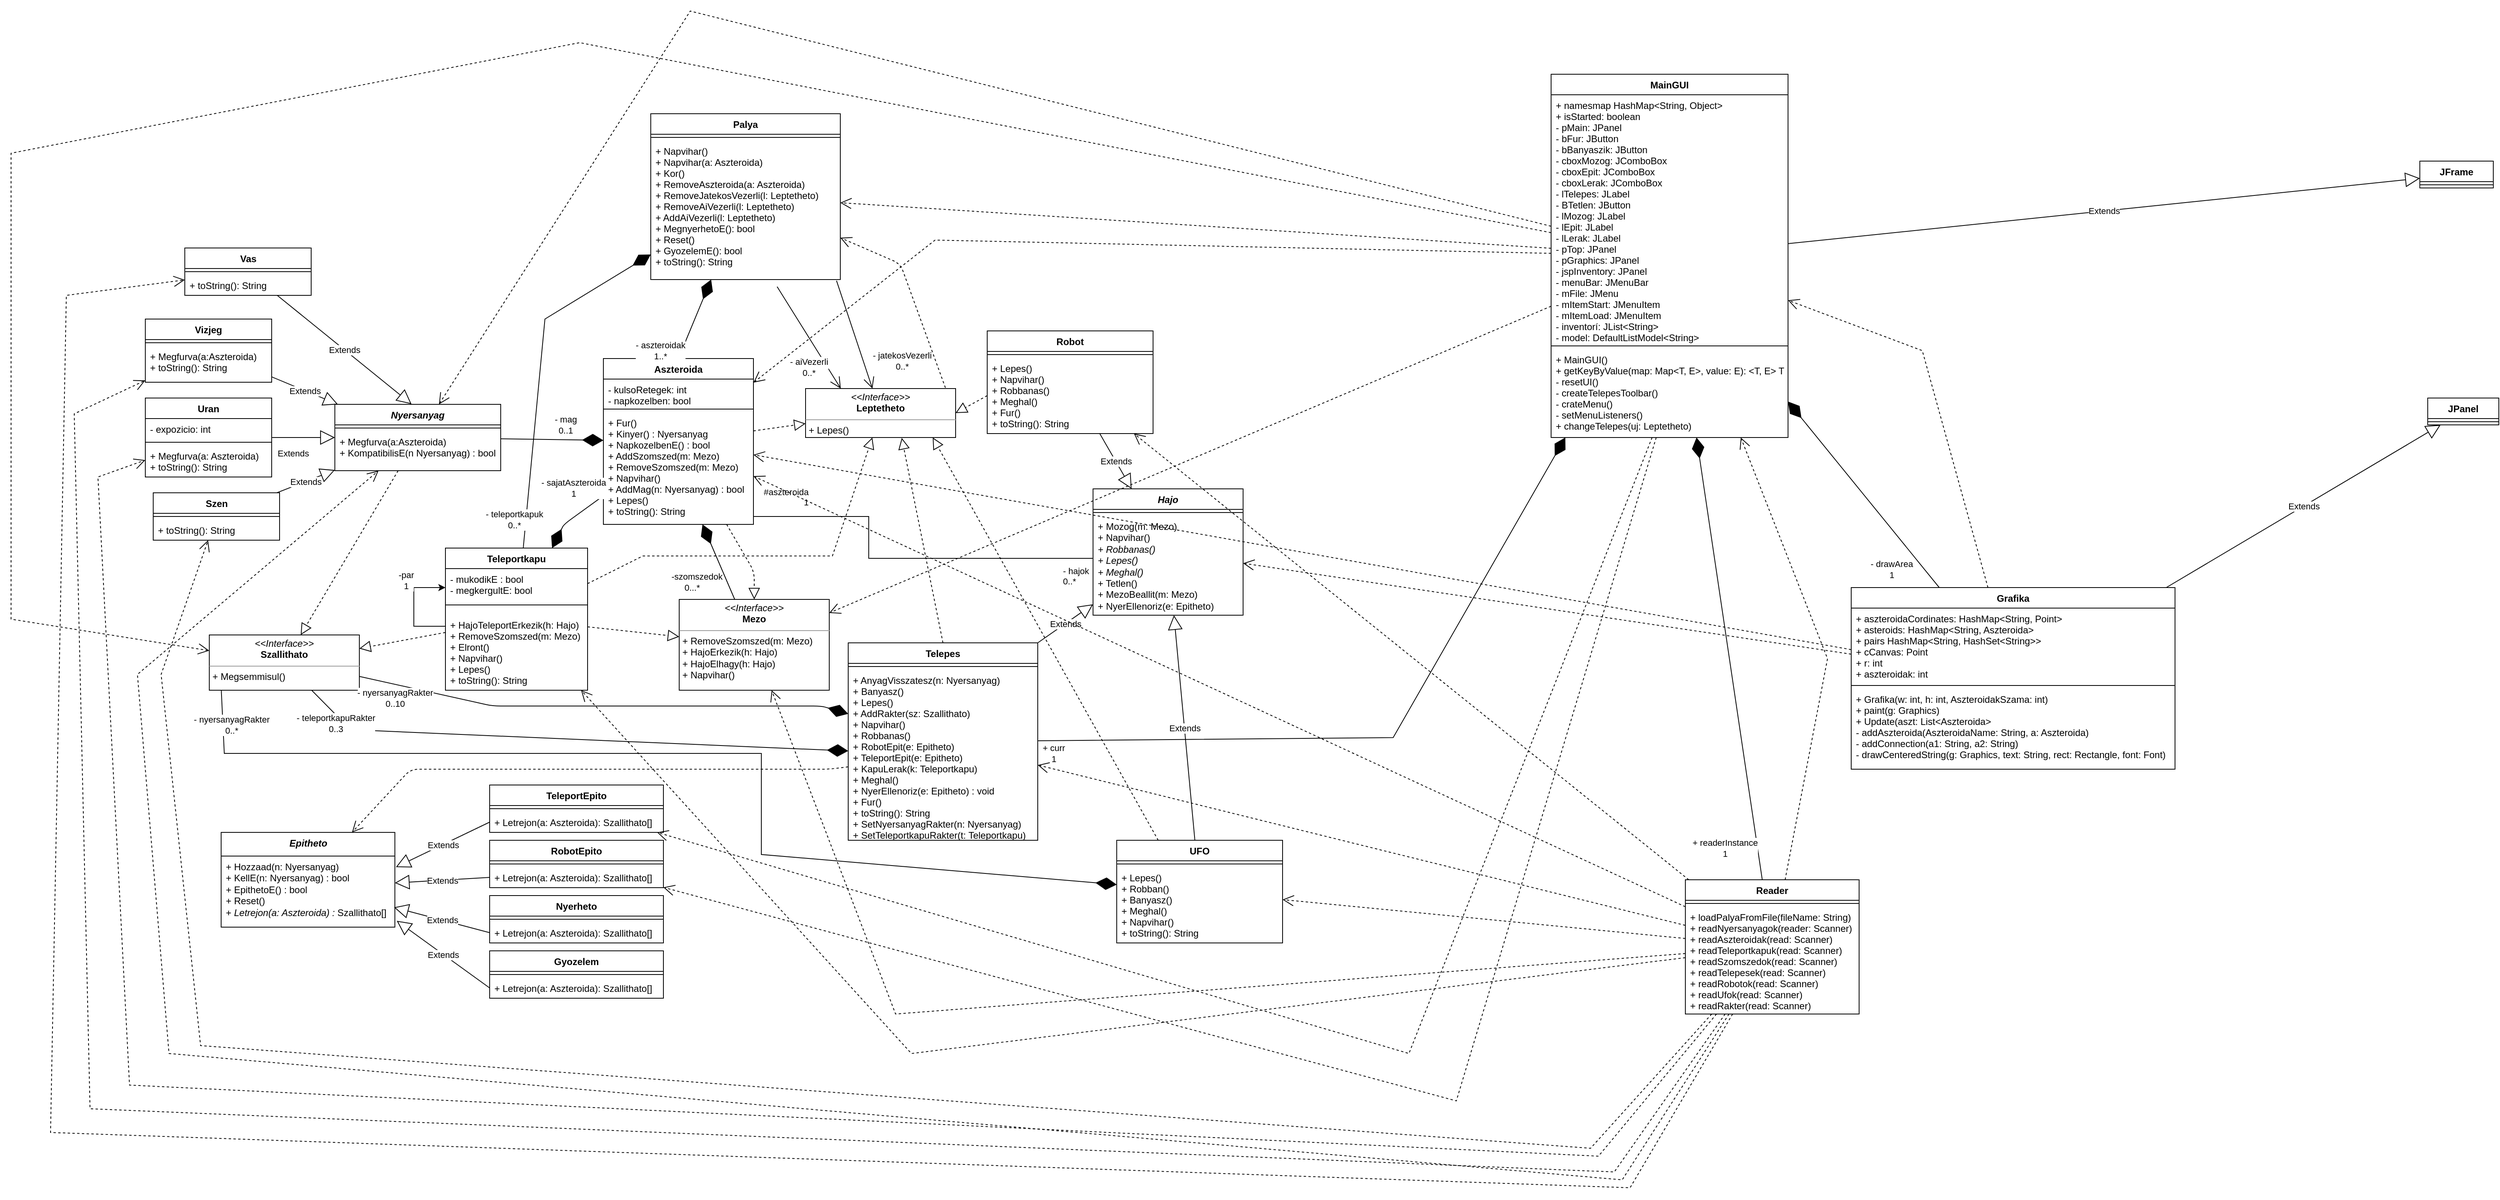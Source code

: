 <mxfile version="14.6.6" type="github">
  <diagram id="C5RBs43oDa-KdzZeNtuy" name="Page-1">
    <mxGraphModel dx="4211" dy="2082" grid="1" gridSize="10" guides="1" tooltips="1" connect="1" arrows="1" fold="1" page="1" pageScale="1" pageWidth="827" pageHeight="1169" math="0" shadow="0">
      <root>
        <mxCell id="WIyWlLk6GJQsqaUBKTNV-0" />
        <mxCell id="WIyWlLk6GJQsqaUBKTNV-1" parent="WIyWlLk6GJQsqaUBKTNV-0" />
        <mxCell id="gWoyeCXheez1KNHl5H2y-109" value="MainGUI" style="swimlane;fontStyle=1;align=center;verticalAlign=top;childLayout=stackLayout;horizontal=1;startSize=26;horizontalStack=0;resizeParent=1;resizeParentMax=0;resizeLast=0;collapsible=1;marginBottom=0;" parent="WIyWlLk6GJQsqaUBKTNV-1" vertex="1">
          <mxGeometry x="180" y="90" width="300" height="460" as="geometry" />
        </mxCell>
        <mxCell id="gWoyeCXheez1KNHl5H2y-110" value="+ namesmap HashMap&lt;String, Object&gt;&#xa;+ isStarted: boolean&#xa;- pMain: JPanel&#xa;- bFur: JButton&#xa;- bBanyaszik: JButton&#xa;- cboxMozog: JComboBox&#xa;- cboxEpit: JComboBox&#xa;- cboxLerak: JComboBox&#xa;- lTelepes: JLabel&#xa;- BTetlen: JButton&#xa;- lMozog: JLabel&#xa;- lEpit: JLabel&#xa;- lLerak: JLabel&#xa;- pTop: JPanel&#xa;- pGraphics: JPanel&#xa;- jspInventory: JPanel&#xa;- menuBar: JMenuBar&#xa;- mFile: JMenu&#xa;- mItemStart: JMenuItem&#xa;- mItemLoad: JMenuItem&#xa;- inventorí: JList&lt;String&gt;&#xa;- model: DefaultListModel&lt;String&gt;" style="text;strokeColor=none;fillColor=none;align=left;verticalAlign=top;spacingLeft=4;spacingRight=4;overflow=hidden;rotatable=0;points=[[0,0.5],[1,0.5]];portConstraint=eastwest;" parent="gWoyeCXheez1KNHl5H2y-109" vertex="1">
          <mxGeometry y="26" width="300" height="314" as="geometry" />
        </mxCell>
        <mxCell id="gWoyeCXheez1KNHl5H2y-111" value="" style="line;strokeWidth=1;fillColor=none;align=left;verticalAlign=middle;spacingTop=-1;spacingLeft=3;spacingRight=3;rotatable=0;labelPosition=right;points=[];portConstraint=eastwest;" parent="gWoyeCXheez1KNHl5H2y-109" vertex="1">
          <mxGeometry y="340" width="300" height="8" as="geometry" />
        </mxCell>
        <mxCell id="gWoyeCXheez1KNHl5H2y-112" value="+ MainGUI()&#xa;+ getKeyByValue(map: Map&lt;T, E&gt;, value: E): &lt;T, E&gt; T&#xa;- resetUI()&#xa;- createTelepesToolbar()&#xa;- crateMenu()&#xa;- setMenuListeners()&#xa;+ changeTelepes(uj: Leptetheto)" style="text;strokeColor=none;fillColor=none;align=left;verticalAlign=top;spacingLeft=4;spacingRight=4;overflow=hidden;rotatable=0;points=[[0,0.5],[1,0.5]];portConstraint=eastwest;fontStyle=0" parent="gWoyeCXheez1KNHl5H2y-109" vertex="1">
          <mxGeometry y="348" width="300" height="112" as="geometry" />
        </mxCell>
        <mxCell id="gWoyeCXheez1KNHl5H2y-113" value="Reader" style="swimlane;fontStyle=1;align=center;verticalAlign=top;childLayout=stackLayout;horizontal=1;startSize=26;horizontalStack=0;resizeParent=1;resizeParentMax=0;resizeLast=0;collapsible=1;marginBottom=0;" parent="WIyWlLk6GJQsqaUBKTNV-1" vertex="1">
          <mxGeometry x="350" y="1110" width="220" height="170" as="geometry" />
        </mxCell>
        <mxCell id="gWoyeCXheez1KNHl5H2y-115" value="" style="line;strokeWidth=1;fillColor=none;align=left;verticalAlign=middle;spacingTop=-1;spacingLeft=3;spacingRight=3;rotatable=0;labelPosition=right;points=[];portConstraint=eastwest;" parent="gWoyeCXheez1KNHl5H2y-113" vertex="1">
          <mxGeometry y="26" width="220" height="8" as="geometry" />
        </mxCell>
        <mxCell id="gWoyeCXheez1KNHl5H2y-116" value="+ loadPalyaFromFile(fileName: String)&#xa;+ readNyersanyagok(reader: Scanner)&#xa;+ readAszteroidak(read: Scanner)&#xa;+ readTeleportkapuk(read: Scanner)&#xa;+ readSzomszedok(read: Scanner)&#xa;+ readTelepesek(read: Scanner)&#xa;+ readRobotok(read: Scanner)&#xa;+ readUfok(read: Scanner)&#xa;+ readRakter(read: Scanner)" style="text;strokeColor=none;fillColor=none;align=left;verticalAlign=top;spacingLeft=4;spacingRight=4;overflow=hidden;rotatable=0;points=[[0,0.5],[1,0.5]];portConstraint=eastwest;fontStyle=0" parent="gWoyeCXheez1KNHl5H2y-113" vertex="1">
          <mxGeometry y="34" width="220" height="136" as="geometry" />
        </mxCell>
        <mxCell id="gWoyeCXheez1KNHl5H2y-117" value="JFrame" style="swimlane;fontStyle=1;align=center;verticalAlign=top;childLayout=stackLayout;horizontal=1;startSize=26;horizontalStack=0;resizeParent=1;resizeParentMax=0;resizeLast=0;collapsible=1;marginBottom=0;" parent="WIyWlLk6GJQsqaUBKTNV-1" vertex="1">
          <mxGeometry x="1280" y="200" width="93" height="34" as="geometry" />
        </mxCell>
        <mxCell id="gWoyeCXheez1KNHl5H2y-119" value="" style="line;strokeWidth=1;fillColor=none;align=left;verticalAlign=middle;spacingTop=-1;spacingLeft=3;spacingRight=3;rotatable=0;labelPosition=right;points=[];portConstraint=eastwest;" parent="gWoyeCXheez1KNHl5H2y-117" vertex="1">
          <mxGeometry y="26" width="93" height="8" as="geometry" />
        </mxCell>
        <mxCell id="gWoyeCXheez1KNHl5H2y-121" value="Extends" style="endArrow=block;endSize=16;endFill=0;html=1;" parent="WIyWlLk6GJQsqaUBKTNV-1" source="gWoyeCXheez1KNHl5H2y-109" target="gWoyeCXheez1KNHl5H2y-117" edge="1">
          <mxGeometry width="160" relative="1" as="geometry">
            <mxPoint x="-341.512" y="345" as="sourcePoint" />
            <mxPoint x="120" y="110" as="targetPoint" />
          </mxGeometry>
        </mxCell>
        <mxCell id="gWoyeCXheez1KNHl5H2y-122" value="Grafika" style="swimlane;fontStyle=1;align=center;verticalAlign=top;childLayout=stackLayout;horizontal=1;startSize=26;horizontalStack=0;resizeParent=1;resizeParentMax=0;resizeLast=0;collapsible=1;marginBottom=0;" parent="WIyWlLk6GJQsqaUBKTNV-1" vertex="1">
          <mxGeometry x="560" y="740" width="410" height="230" as="geometry" />
        </mxCell>
        <mxCell id="gWoyeCXheez1KNHl5H2y-123" value="+ aszteroidaCordinates: HashMap&lt;String, Point&gt;&#xa;+ asteroids: HashMap&lt;String, Aszteroida&gt;&#xa;+ pairs HashMap&lt;String, HashSet&lt;String&gt;&gt;&#xa;+ cCanvas: Point&#xa;+ r: int&#xa;+ aszteroidak: int" style="text;strokeColor=none;fillColor=none;align=left;verticalAlign=top;spacingLeft=4;spacingRight=4;overflow=hidden;rotatable=0;points=[[0,0.5],[1,0.5]];portConstraint=eastwest;" parent="gWoyeCXheez1KNHl5H2y-122" vertex="1">
          <mxGeometry y="26" width="410" height="94" as="geometry" />
        </mxCell>
        <mxCell id="gWoyeCXheez1KNHl5H2y-124" value="" style="line;strokeWidth=1;fillColor=none;align=left;verticalAlign=middle;spacingTop=-1;spacingLeft=3;spacingRight=3;rotatable=0;labelPosition=right;points=[];portConstraint=eastwest;" parent="gWoyeCXheez1KNHl5H2y-122" vertex="1">
          <mxGeometry y="120" width="410" height="8" as="geometry" />
        </mxCell>
        <mxCell id="gWoyeCXheez1KNHl5H2y-125" value="+ Grafika(w: int, h: int, AszteroidakSzama: int)&#xa;+ paint(g: Graphics)&#xa;+ Update(aszt: List&lt;Aszteroida&gt;&#xa;- addAszteroida(AszteroidaName: String, a: Aszteroida)&#xa;- addConnection(a1: String, a2: String)&#xa;- drawCenteredString(g: Graphics, text: String, rect: Rectangle, font: Font)" style="text;strokeColor=none;fillColor=none;align=left;verticalAlign=top;spacingLeft=4;spacingRight=4;overflow=hidden;rotatable=0;points=[[0,0.5],[1,0.5]];portConstraint=eastwest;fontStyle=0" parent="gWoyeCXheez1KNHl5H2y-122" vertex="1">
          <mxGeometry y="128" width="410" height="102" as="geometry" />
        </mxCell>
        <mxCell id="gWoyeCXheez1KNHl5H2y-126" value="Extends" style="endArrow=block;endSize=16;endFill=0;html=1;" parent="WIyWlLk6GJQsqaUBKTNV-1" source="gWoyeCXheez1KNHl5H2y-122" target="gWoyeCXheez1KNHl5H2y-127" edge="1">
          <mxGeometry width="160" relative="1" as="geometry">
            <mxPoint x="620" y="171.665" as="sourcePoint" />
            <mxPoint x="740.602" y="94" as="targetPoint" />
          </mxGeometry>
        </mxCell>
        <mxCell id="gWoyeCXheez1KNHl5H2y-127" value="JPanel" style="swimlane;fontStyle=1;align=center;verticalAlign=top;childLayout=stackLayout;horizontal=1;startSize=26;horizontalStack=0;resizeParent=1;resizeParentMax=0;resizeLast=0;collapsible=1;marginBottom=0;" parent="WIyWlLk6GJQsqaUBKTNV-1" vertex="1">
          <mxGeometry x="1290" y="500" width="90" height="34" as="geometry" />
        </mxCell>
        <mxCell id="gWoyeCXheez1KNHl5H2y-128" value="" style="line;strokeWidth=1;fillColor=none;align=left;verticalAlign=middle;spacingTop=-1;spacingLeft=3;spacingRight=3;rotatable=0;labelPosition=right;points=[];portConstraint=eastwest;" parent="gWoyeCXheez1KNHl5H2y-127" vertex="1">
          <mxGeometry y="26" width="90" height="8" as="geometry" />
        </mxCell>
        <mxCell id="gWoyeCXheez1KNHl5H2y-130" value="" style="endArrow=diamondThin;endFill=1;endSize=24;html=1;" parent="WIyWlLk6GJQsqaUBKTNV-1" source="gWoyeCXheez1KNHl5H2y-113" target="gWoyeCXheez1KNHl5H2y-109" edge="1">
          <mxGeometry width="160" relative="1" as="geometry">
            <mxPoint x="-160" y="52.391" as="sourcePoint" />
            <mxPoint x="-270" y="50" as="targetPoint" />
          </mxGeometry>
        </mxCell>
        <mxCell id="SrYeu7P66OXDtgnoqNnj-110" value="+ readerInstance&lt;br&gt;1" style="edgeLabel;html=1;align=center;verticalAlign=middle;resizable=0;points=[];" vertex="1" connectable="0" parent="gWoyeCXheez1KNHl5H2y-130">
          <mxGeometry x="-0.285" relative="1" as="geometry">
            <mxPoint x="-18" y="160" as="offset" />
          </mxGeometry>
        </mxCell>
        <mxCell id="gWoyeCXheez1KNHl5H2y-136" value="" style="endArrow=diamondThin;endFill=1;endSize=24;html=1;" parent="WIyWlLk6GJQsqaUBKTNV-1" source="gWoyeCXheez1KNHl5H2y-122" target="gWoyeCXheez1KNHl5H2y-109" edge="1">
          <mxGeometry width="160" relative="1" as="geometry">
            <mxPoint x="133.663" y="790" as="sourcePoint" />
            <mxPoint x="200.99" y="620.0" as="targetPoint" />
          </mxGeometry>
        </mxCell>
        <mxCell id="SrYeu7P66OXDtgnoqNnj-111" value="- drawArea&lt;br&gt;1" style="edgeLabel;html=1;align=center;verticalAlign=middle;resizable=0;points=[];" vertex="1" connectable="0" parent="gWoyeCXheez1KNHl5H2y-136">
          <mxGeometry x="-0.06" y="3" relative="1" as="geometry">
            <mxPoint x="31" y="85" as="offset" />
          </mxGeometry>
        </mxCell>
        <mxCell id="gWoyeCXheez1KNHl5H2y-150" value="" style="endArrow=open;endSize=12;dashed=1;html=1;rounded=0;" parent="WIyWlLk6GJQsqaUBKTNV-1" source="gWoyeCXheez1KNHl5H2y-113" target="gWoyeCXheez1KNHl5H2y-109" edge="1">
          <mxGeometry x="-0.13" y="-49" width="160" relative="1" as="geometry">
            <mxPoint x="923.444" y="148" as="sourcePoint" />
            <mxPoint x="861.004" y="34.0" as="targetPoint" />
            <Array as="points">
              <mxPoint x="530" y="830" />
            </Array>
            <mxPoint as="offset" />
          </mxGeometry>
        </mxCell>
        <mxCell id="gWoyeCXheez1KNHl5H2y-162" value="" style="endArrow=open;endSize=12;dashed=1;html=1;rounded=0;" parent="WIyWlLk6GJQsqaUBKTNV-1" source="gWoyeCXheez1KNHl5H2y-122" target="gWoyeCXheez1KNHl5H2y-109" edge="1">
          <mxGeometry x="-0.13" y="-49" width="160" relative="1" as="geometry">
            <mxPoint x="930" y="233.214" as="sourcePoint" />
            <mxPoint x="490" y="260.357" as="targetPoint" />
            <Array as="points">
              <mxPoint x="650" y="440" />
            </Array>
            <mxPoint as="offset" />
          </mxGeometry>
        </mxCell>
        <mxCell id="SrYeu7P66OXDtgnoqNnj-5" value="Palya" style="swimlane;fontStyle=1;align=center;verticalAlign=top;childLayout=stackLayout;horizontal=1;startSize=26;horizontalStack=0;resizeParent=1;resizeParentMax=0;resizeLast=0;collapsible=1;marginBottom=0;" vertex="1" parent="WIyWlLk6GJQsqaUBKTNV-1">
          <mxGeometry x="-960" y="140" width="240" height="210" as="geometry" />
        </mxCell>
        <mxCell id="SrYeu7P66OXDtgnoqNnj-6" value="" style="line;strokeWidth=1;fillColor=none;align=left;verticalAlign=middle;spacingTop=-1;spacingLeft=3;spacingRight=3;rotatable=0;labelPosition=right;points=[];portConstraint=eastwest;" vertex="1" parent="SrYeu7P66OXDtgnoqNnj-5">
          <mxGeometry y="26" width="240" height="8" as="geometry" />
        </mxCell>
        <mxCell id="SrYeu7P66OXDtgnoqNnj-7" value="+ Napvihar()&#xa;+ Napvihar(a: Aszteroida)&#xa;+ Kor()&#xa;+ RemoveAszteroida(a: Aszteroida)&#xa;+ RemoveJatekosVezerli(l: Leptetheto)&#xa;+ RemoveAiVezerli(l: Leptetheto)&#xa;+ AddAiVezerli(l: Leptetheto)&#xa;+ MegnyerhetoE(): bool&#xa;+ Reset()&#xa;+ GyozelemE(): bool&#xa;+ toString(): String&#xa;" style="text;strokeColor=none;fillColor=none;align=left;verticalAlign=top;spacingLeft=4;spacingRight=4;overflow=hidden;rotatable=0;points=[[0,0.5],[1,0.5]];portConstraint=eastwest;" vertex="1" parent="SrYeu7P66OXDtgnoqNnj-5">
          <mxGeometry y="34" width="240" height="176" as="geometry" />
        </mxCell>
        <mxCell id="SrYeu7P66OXDtgnoqNnj-8" value="&lt;p style=&quot;margin: 0px ; margin-top: 4px ; text-align: center&quot;&gt;&lt;i&gt;&amp;lt;&amp;lt;Interface&amp;gt;&amp;gt;&lt;/i&gt;&lt;br&gt;&lt;b&gt;Leptetheto&lt;/b&gt;&lt;/p&gt;&lt;hr size=&quot;1&quot;&gt;&lt;p style=&quot;margin: 0px ; margin-left: 4px&quot;&gt;+ Lepes()&lt;/p&gt;" style="verticalAlign=top;align=left;overflow=fill;fontSize=12;fontFamily=Helvetica;html=1;" vertex="1" parent="WIyWlLk6GJQsqaUBKTNV-1">
          <mxGeometry x="-764" y="488" width="190" height="62" as="geometry" />
        </mxCell>
        <mxCell id="SrYeu7P66OXDtgnoqNnj-9" value="Aszteroida" style="swimlane;fontStyle=1;align=center;verticalAlign=top;childLayout=stackLayout;horizontal=1;startSize=26;horizontalStack=0;resizeParent=1;resizeParentMax=0;resizeLast=0;collapsible=1;marginBottom=0;" vertex="1" parent="WIyWlLk6GJQsqaUBKTNV-1">
          <mxGeometry x="-1020" y="450" width="190" height="210" as="geometry" />
        </mxCell>
        <mxCell id="SrYeu7P66OXDtgnoqNnj-10" value="- kulsoRetegek: int&#xa;- napkozelben: bool" style="text;strokeColor=none;fillColor=none;align=left;verticalAlign=top;spacingLeft=4;spacingRight=4;overflow=hidden;rotatable=0;points=[[0,0.5],[1,0.5]];portConstraint=eastwest;" vertex="1" parent="SrYeu7P66OXDtgnoqNnj-9">
          <mxGeometry y="26" width="190" height="34" as="geometry" />
        </mxCell>
        <mxCell id="SrYeu7P66OXDtgnoqNnj-11" value="" style="line;strokeWidth=1;fillColor=none;align=left;verticalAlign=middle;spacingTop=-1;spacingLeft=3;spacingRight=3;rotatable=0;labelPosition=right;points=[];portConstraint=eastwest;" vertex="1" parent="SrYeu7P66OXDtgnoqNnj-9">
          <mxGeometry y="60" width="190" height="8" as="geometry" />
        </mxCell>
        <mxCell id="SrYeu7P66OXDtgnoqNnj-12" value="+ Fur()&#xa;+ Kinyer() : Nyersanyag&#xa;+ NapkozelbenE() : bool&#xa;+ AddSzomszed(m: Mezo)&#xa;+ RemoveSzomszed(m: Mezo)&#xa;+ Napvihar()&#xa;+ AddMag(n: Nyersanyag) : bool&#xa;+ Lepes()&#xa;+ toString(): String" style="text;strokeColor=none;fillColor=none;align=left;verticalAlign=top;spacingLeft=4;spacingRight=4;overflow=hidden;rotatable=0;points=[[0,0.5],[1,0.5]];portConstraint=eastwest;" vertex="1" parent="SrYeu7P66OXDtgnoqNnj-9">
          <mxGeometry y="68" width="190" height="142" as="geometry" />
        </mxCell>
        <mxCell id="SrYeu7P66OXDtgnoqNnj-13" value="Robot" style="swimlane;fontStyle=1;align=center;verticalAlign=top;childLayout=stackLayout;horizontal=1;startSize=26;horizontalStack=0;resizeParent=1;resizeParentMax=0;resizeLast=0;collapsible=1;marginBottom=0;" vertex="1" parent="WIyWlLk6GJQsqaUBKTNV-1">
          <mxGeometry x="-534" y="415" width="210" height="130" as="geometry" />
        </mxCell>
        <mxCell id="SrYeu7P66OXDtgnoqNnj-14" value="" style="line;strokeWidth=1;fillColor=none;align=left;verticalAlign=middle;spacingTop=-1;spacingLeft=3;spacingRight=3;rotatable=0;labelPosition=right;points=[];portConstraint=eastwest;" vertex="1" parent="SrYeu7P66OXDtgnoqNnj-13">
          <mxGeometry y="26" width="210" height="8" as="geometry" />
        </mxCell>
        <mxCell id="SrYeu7P66OXDtgnoqNnj-15" value="+ Lepes()&#xa;+ Napvihar()&#xa;+ Robbanas()&#xa;+ Meghal()&#xa;+ Fur()&#xa;+ toString(): String" style="text;strokeColor=none;fillColor=none;align=left;verticalAlign=top;spacingLeft=4;spacingRight=4;overflow=hidden;rotatable=0;points=[[0,0.5],[1,0.5]];portConstraint=eastwest;fontStyle=0" vertex="1" parent="SrYeu7P66OXDtgnoqNnj-13">
          <mxGeometry y="34" width="210" height="96" as="geometry" />
        </mxCell>
        <mxCell id="SrYeu7P66OXDtgnoqNnj-16" value="Telepes" style="swimlane;fontStyle=1;align=center;verticalAlign=top;childLayout=stackLayout;horizontal=1;startSize=26;horizontalStack=0;resizeParent=1;resizeParentMax=0;resizeLast=0;collapsible=1;marginBottom=0;" vertex="1" parent="WIyWlLk6GJQsqaUBKTNV-1">
          <mxGeometry x="-710" y="810" width="240" height="250" as="geometry" />
        </mxCell>
        <mxCell id="SrYeu7P66OXDtgnoqNnj-17" value="" style="line;strokeWidth=1;fillColor=none;align=left;verticalAlign=middle;spacingTop=-1;spacingLeft=3;spacingRight=3;rotatable=0;labelPosition=right;points=[];portConstraint=eastwest;" vertex="1" parent="SrYeu7P66OXDtgnoqNnj-16">
          <mxGeometry y="26" width="240" height="8" as="geometry" />
        </mxCell>
        <mxCell id="SrYeu7P66OXDtgnoqNnj-18" value="+ AnyagVisszatesz(n: Nyersanyag)&#xa;+ Banyasz()&#xa;+ Lepes()&#xa;+ AddRakter(sz: Szallithato)&#xa;+ Napvihar()&#xa;+ Robbanas()&#xa;+ RobotEpit(e: Epitheto)&#xa;+ TeleportEpit(e: Epitheto)&#xa;+ KapuLerak(k: Teleportkapu)&#xa;+ Meghal()&#xa;+ NyerEllenoriz(e: Epitheto) : void&#xa;+ Fur()&#xa;+ toString(): String&#xa;+ SetNyersanyagRakter(n: Nyersanyag)&#xa;+ SetTeleportkapuRakter(t: Teleportkapu)" style="text;strokeColor=none;fillColor=none;align=left;verticalAlign=top;spacingLeft=4;spacingRight=4;overflow=hidden;rotatable=0;points=[[0,0.5],[1,0.5]];portConstraint=eastwest;fontStyle=0" vertex="1" parent="SrYeu7P66OXDtgnoqNnj-16">
          <mxGeometry y="34" width="240" height="216" as="geometry" />
        </mxCell>
        <mxCell id="SrYeu7P66OXDtgnoqNnj-19" value="Hajo" style="swimlane;fontStyle=3;align=center;verticalAlign=top;childLayout=stackLayout;horizontal=1;startSize=26;horizontalStack=0;resizeParent=1;resizeParentMax=0;resizeLast=0;collapsible=1;marginBottom=0;" vertex="1" parent="WIyWlLk6GJQsqaUBKTNV-1">
          <mxGeometry x="-400" y="615" width="190" height="160" as="geometry" />
        </mxCell>
        <mxCell id="SrYeu7P66OXDtgnoqNnj-20" value="" style="line;strokeWidth=1;fillColor=none;align=left;verticalAlign=middle;spacingTop=-1;spacingLeft=3;spacingRight=3;rotatable=0;labelPosition=right;points=[];portConstraint=eastwest;" vertex="1" parent="SrYeu7P66OXDtgnoqNnj-19">
          <mxGeometry y="26" width="190" height="8" as="geometry" />
        </mxCell>
        <mxCell id="SrYeu7P66OXDtgnoqNnj-21" value="+ Mozog(m: Mezo)&lt;br&gt;+ Napvihar()&lt;br&gt;&lt;i&gt;+ Robbanas()&lt;br&gt;+ Lepes()&lt;br&gt;+ Meghal()&lt;/i&gt;&lt;br&gt;+ Tetlen()&lt;br&gt;+ MezoBeallit(m: Mezo)&lt;br&gt;+ NyerEllenoriz(e: Epitheto)&amp;nbsp;" style="text;strokeColor=none;fillColor=none;align=left;verticalAlign=top;spacingLeft=4;spacingRight=4;overflow=hidden;rotatable=0;points=[[0,0.5],[1,0.5]];portConstraint=eastwest;fontStyle=0;html=1;" vertex="1" parent="SrYeu7P66OXDtgnoqNnj-19">
          <mxGeometry y="34" width="190" height="126" as="geometry" />
        </mxCell>
        <mxCell id="SrYeu7P66OXDtgnoqNnj-22" value="Nyersanyag" style="swimlane;fontStyle=3;align=center;verticalAlign=top;childLayout=stackLayout;horizontal=1;startSize=26;horizontalStack=0;resizeParent=1;resizeParentMax=0;resizeLast=0;collapsible=1;marginBottom=0;" vertex="1" parent="WIyWlLk6GJQsqaUBKTNV-1">
          <mxGeometry x="-1360" y="508" width="210" height="84" as="geometry" />
        </mxCell>
        <mxCell id="SrYeu7P66OXDtgnoqNnj-23" value="" style="line;strokeWidth=1;fillColor=none;align=left;verticalAlign=middle;spacingTop=-1;spacingLeft=3;spacingRight=3;rotatable=0;labelPosition=right;points=[];portConstraint=eastwest;" vertex="1" parent="SrYeu7P66OXDtgnoqNnj-22">
          <mxGeometry y="26" width="210" height="8" as="geometry" />
        </mxCell>
        <mxCell id="SrYeu7P66OXDtgnoqNnj-24" value="+ Megfurva(a:Aszteroida)&lt;br&gt;+ KompatibilisE(n Nyersanyag) : bool" style="text;strokeColor=none;fillColor=none;align=left;verticalAlign=top;spacingLeft=4;spacingRight=4;overflow=hidden;rotatable=0;points=[[0,0.5],[1,0.5]];portConstraint=eastwest;html=1;" vertex="1" parent="SrYeu7P66OXDtgnoqNnj-22">
          <mxGeometry y="34" width="210" height="50" as="geometry" />
        </mxCell>
        <mxCell id="SrYeu7P66OXDtgnoqNnj-25" value="Teleportkapu" style="swimlane;fontStyle=1;align=center;verticalAlign=top;childLayout=stackLayout;horizontal=1;startSize=26;horizontalStack=0;resizeParent=1;resizeParentMax=0;resizeLast=0;collapsible=1;marginBottom=0;" vertex="1" parent="WIyWlLk6GJQsqaUBKTNV-1">
          <mxGeometry x="-1220" y="690" width="180" height="180" as="geometry">
            <mxRectangle x="250" y="490" width="110" height="26" as="alternateBounds" />
          </mxGeometry>
        </mxCell>
        <mxCell id="SrYeu7P66OXDtgnoqNnj-26" value="- mukodikE : bool&#xa;- megkergultE: bool" style="text;strokeColor=none;fillColor=none;align=left;verticalAlign=top;spacingLeft=4;spacingRight=4;overflow=hidden;rotatable=0;points=[[0,0.5],[1,0.5]];portConstraint=eastwest;" vertex="1" parent="SrYeu7P66OXDtgnoqNnj-25">
          <mxGeometry y="26" width="180" height="34" as="geometry" />
        </mxCell>
        <mxCell id="SrYeu7P66OXDtgnoqNnj-27" value="" style="line;strokeWidth=1;fillColor=none;align=left;verticalAlign=middle;spacingTop=-1;spacingLeft=3;spacingRight=3;rotatable=0;labelPosition=right;points=[];portConstraint=eastwest;" vertex="1" parent="SrYeu7P66OXDtgnoqNnj-25">
          <mxGeometry y="60" width="180" height="24" as="geometry" />
        </mxCell>
        <mxCell id="SrYeu7P66OXDtgnoqNnj-28" value="+ HajoTeleportErkezik(h: Hajo)&#xa;+ RemoveSzomszed(m: Mezo)&#xa;+ Elront()&#xa;+ Napvihar()&#xa;+ Lepes()&#xa;+ toString(): String" style="text;strokeColor=none;fillColor=none;align=left;verticalAlign=top;spacingLeft=4;spacingRight=4;overflow=hidden;rotatable=0;points=[[0,0.5],[1,0.5]];portConstraint=eastwest;" vertex="1" parent="SrYeu7P66OXDtgnoqNnj-25">
          <mxGeometry y="84" width="180" height="96" as="geometry" />
        </mxCell>
        <mxCell id="SrYeu7P66OXDtgnoqNnj-29" value="&lt;p style=&quot;margin: 0px ; margin-top: 4px ; text-align: center&quot;&gt;&lt;i&gt;&amp;lt;&amp;lt;Interface&amp;gt;&amp;gt;&lt;/i&gt;&lt;br&gt;&lt;b&gt;Mezo&lt;/b&gt;&lt;/p&gt;&lt;hr size=&quot;1&quot;&gt;&lt;p style=&quot;margin: 0px ; margin-left: 4px&quot;&gt;&lt;span&gt;+ RemoveSzomszed(m: Mezo)&lt;/span&gt;&lt;br&gt;&lt;/p&gt;&lt;p style=&quot;margin: 0px ; margin-left: 4px&quot;&gt;+ HajoErkezik(h: Hajo)&lt;/p&gt;&lt;p style=&quot;margin: 0px ; margin-left: 4px&quot;&gt;+ HajoElhagy(h: Hajo)&lt;/p&gt;&lt;p style=&quot;margin: 0px ; margin-left: 4px&quot;&gt;+ Napvihar()&lt;br&gt;&lt;/p&gt;" style="verticalAlign=top;align=left;overflow=fill;fontSize=12;fontFamily=Helvetica;html=1;" vertex="1" parent="WIyWlLk6GJQsqaUBKTNV-1">
          <mxGeometry x="-924" y="755" width="190" height="115" as="geometry" />
        </mxCell>
        <mxCell id="SrYeu7P66OXDtgnoqNnj-30" value="&lt;p style=&quot;margin: 0px ; margin-top: 4px ; text-align: center&quot;&gt;&lt;i&gt;&amp;lt;&amp;lt;Interface&amp;gt;&amp;gt;&lt;/i&gt;&lt;br&gt;&lt;b&gt;Szallithato&lt;/b&gt;&lt;/p&gt;&lt;hr size=&quot;1&quot;&gt;&lt;p style=&quot;margin: 0px ; margin-left: 4px&quot;&gt;&lt;/p&gt;&lt;p style=&quot;margin: 0px ; margin-left: 4px&quot;&gt;+ Megsemmisul()&lt;/p&gt;" style="verticalAlign=top;align=left;overflow=fill;fontSize=12;fontFamily=Helvetica;html=1;" vertex="1" parent="WIyWlLk6GJQsqaUBKTNV-1">
          <mxGeometry x="-1519" y="800" width="190" height="70" as="geometry" />
        </mxCell>
        <mxCell id="SrYeu7P66OXDtgnoqNnj-33" value="Extends" style="endArrow=block;endSize=16;endFill=0;html=1;exitX=1;exitY=0;exitDx=0;exitDy=0;" edge="1" parent="WIyWlLk6GJQsqaUBKTNV-1" source="SrYeu7P66OXDtgnoqNnj-16" target="SrYeu7P66OXDtgnoqNnj-19">
          <mxGeometry width="160" relative="1" as="geometry">
            <mxPoint x="-534" y="814" as="sourcePoint" />
            <mxPoint x="-374" y="814" as="targetPoint" />
          </mxGeometry>
        </mxCell>
        <mxCell id="SrYeu7P66OXDtgnoqNnj-34" value="Extends" style="endArrow=block;endSize=16;endFill=0;html=1;" edge="1" parent="WIyWlLk6GJQsqaUBKTNV-1" source="SrYeu7P66OXDtgnoqNnj-13" target="SrYeu7P66OXDtgnoqNnj-19">
          <mxGeometry width="160" relative="1" as="geometry">
            <mxPoint x="-464" y="706.957" as="sourcePoint" />
            <mxPoint x="-394" y="755.043" as="targetPoint" />
          </mxGeometry>
        </mxCell>
        <mxCell id="SrYeu7P66OXDtgnoqNnj-35" value="" style="endArrow=diamondThin;endFill=1;endSize=24;html=1;exitX=1;exitY=0.75;exitDx=0;exitDy=0;" edge="1" parent="WIyWlLk6GJQsqaUBKTNV-1" source="SrYeu7P66OXDtgnoqNnj-30" target="SrYeu7P66OXDtgnoqNnj-16">
          <mxGeometry width="160" relative="1" as="geometry">
            <mxPoint x="-1004" y="980" as="sourcePoint" />
            <mxPoint x="-844" y="980" as="targetPoint" />
            <Array as="points">
              <mxPoint x="-1160" y="890" />
              <mxPoint x="-744" y="890" />
            </Array>
          </mxGeometry>
        </mxCell>
        <mxCell id="SrYeu7P66OXDtgnoqNnj-36" value="- nyersanyagRakter&lt;br&gt;0..10" style="edgeLabel;html=1;align=center;verticalAlign=middle;resizable=0;points=[];" vertex="1" connectable="0" parent="SrYeu7P66OXDtgnoqNnj-35">
          <mxGeometry x="0.886" y="-6" relative="1" as="geometry">
            <mxPoint x="-538.03" y="-16.0" as="offset" />
          </mxGeometry>
        </mxCell>
        <mxCell id="SrYeu7P66OXDtgnoqNnj-37" value="" style="endArrow=block;dashed=1;endFill=0;endSize=12;html=1;" edge="1" parent="WIyWlLk6GJQsqaUBKTNV-1" source="SrYeu7P66OXDtgnoqNnj-22" target="SrYeu7P66OXDtgnoqNnj-30">
          <mxGeometry width="160" relative="1" as="geometry">
            <mxPoint x="-1404" y="850" as="sourcePoint" />
            <mxPoint x="-1244" y="850" as="targetPoint" />
          </mxGeometry>
        </mxCell>
        <mxCell id="SrYeu7P66OXDtgnoqNnj-38" value="" style="endArrow=block;dashed=1;endFill=0;endSize=12;html=1;" edge="1" parent="WIyWlLk6GJQsqaUBKTNV-1" source="SrYeu7P66OXDtgnoqNnj-25" target="SrYeu7P66OXDtgnoqNnj-30">
          <mxGeometry width="160" relative="1" as="geometry">
            <mxPoint x="-1259.71" y="674.0" as="sourcePoint" />
            <mxPoint x="-1182.817" y="900" as="targetPoint" />
          </mxGeometry>
        </mxCell>
        <mxCell id="SrYeu7P66OXDtgnoqNnj-39" value="" style="endArrow=block;dashed=1;endFill=0;endSize=12;html=1;" edge="1" parent="WIyWlLk6GJQsqaUBKTNV-1" source="SrYeu7P66OXDtgnoqNnj-25" target="SrYeu7P66OXDtgnoqNnj-29">
          <mxGeometry width="160" relative="1" as="geometry">
            <mxPoint x="-1042.194" y="860" as="sourcePoint" />
            <mxPoint x="-1139.05" y="951.54" as="targetPoint" />
          </mxGeometry>
        </mxCell>
        <mxCell id="SrYeu7P66OXDtgnoqNnj-40" value="" style="endArrow=block;dashed=1;endFill=0;endSize=12;html=1;" edge="1" parent="WIyWlLk6GJQsqaUBKTNV-1" source="SrYeu7P66OXDtgnoqNnj-9" target="SrYeu7P66OXDtgnoqNnj-29">
          <mxGeometry width="160" relative="1" as="geometry">
            <mxPoint x="-894.0" y="805" as="sourcePoint" />
            <mxPoint x="-854.0" y="805" as="targetPoint" />
            <Array as="points">
              <mxPoint x="-829" y="720" />
            </Array>
          </mxGeometry>
        </mxCell>
        <mxCell id="SrYeu7P66OXDtgnoqNnj-41" value="" style="endArrow=diamondThin;endFill=1;endSize=24;html=1;" edge="1" parent="WIyWlLk6GJQsqaUBKTNV-1" source="SrYeu7P66OXDtgnoqNnj-29" target="SrYeu7P66OXDtgnoqNnj-12">
          <mxGeometry width="160" relative="1" as="geometry">
            <mxPoint x="-974.0" y="450.004" as="sourcePoint" />
            <mxPoint x="-1064.0" y="453.71" as="targetPoint" />
          </mxGeometry>
        </mxCell>
        <mxCell id="SrYeu7P66OXDtgnoqNnj-42" value="&amp;nbsp; &amp;nbsp; -szomszedok&lt;br&gt;0...*" style="edgeLabel;html=1;align=center;verticalAlign=middle;resizable=0;points=[];" vertex="1" connectable="0" parent="SrYeu7P66OXDtgnoqNnj-41">
          <mxGeometry x="0.431" y="3" relative="1" as="geometry">
            <mxPoint x="-22.63" y="45.01" as="offset" />
          </mxGeometry>
        </mxCell>
        <mxCell id="SrYeu7P66OXDtgnoqNnj-43" value="" style="endArrow=diamondThin;endFill=1;endSize=24;html=1;" edge="1" parent="WIyWlLk6GJQsqaUBKTNV-1" source="SrYeu7P66OXDtgnoqNnj-22" target="SrYeu7P66OXDtgnoqNnj-9">
          <mxGeometry width="160" relative="1" as="geometry">
            <mxPoint x="-1074.0" y="385.294" as="sourcePoint" />
            <mxPoint x="-1164.0" y="389" as="targetPoint" />
          </mxGeometry>
        </mxCell>
        <mxCell id="SrYeu7P66OXDtgnoqNnj-44" value="- mag&lt;br&gt;0..1" style="edgeLabel;html=1;align=center;verticalAlign=middle;resizable=0;points=[];" vertex="1" connectable="0" parent="SrYeu7P66OXDtgnoqNnj-43">
          <mxGeometry x="0.544" y="2" relative="1" as="geometry">
            <mxPoint x="-18.92" y="-17.37" as="offset" />
          </mxGeometry>
        </mxCell>
        <mxCell id="SrYeu7P66OXDtgnoqNnj-45" value="" style="endArrow=diamondThin;endFill=1;endSize=24;html=1;exitX=0.5;exitY=0;exitDx=0;exitDy=0;" edge="1" parent="WIyWlLk6GJQsqaUBKTNV-1" source="SrYeu7P66OXDtgnoqNnj-9" target="SrYeu7P66OXDtgnoqNnj-5">
          <mxGeometry width="160" relative="1" as="geometry">
            <mxPoint x="-1094.0" y="620.87" as="sourcePoint" />
            <mxPoint x="-1024.0" y="611.13" as="targetPoint" />
          </mxGeometry>
        </mxCell>
        <mxCell id="SrYeu7P66OXDtgnoqNnj-46" value="- aszteroidak&lt;br&gt;1..*" style="edgeLabel;html=1;align=center;verticalAlign=middle;resizable=0;points=[];" vertex="1" connectable="0" parent="SrYeu7P66OXDtgnoqNnj-45">
          <mxGeometry x="0.447" y="1" relative="1" as="geometry">
            <mxPoint x="-52" y="63" as="offset" />
          </mxGeometry>
        </mxCell>
        <mxCell id="SrYeu7P66OXDtgnoqNnj-47" value="" style="endArrow=none;html=1;edgeStyle=orthogonalEdgeStyle;entryX=0;entryY=0.5;entryDx=0;entryDy=0;rounded=0;" edge="1" parent="WIyWlLk6GJQsqaUBKTNV-1" source="SrYeu7P66OXDtgnoqNnj-9" target="SrYeu7P66OXDtgnoqNnj-21">
          <mxGeometry relative="1" as="geometry">
            <mxPoint x="-844" y="650" as="sourcePoint" />
            <mxPoint x="-684" y="650" as="targetPoint" />
            <Array as="points">
              <mxPoint x="-684" y="650" />
              <mxPoint x="-684" y="703" />
            </Array>
          </mxGeometry>
        </mxCell>
        <mxCell id="SrYeu7P66OXDtgnoqNnj-48" value="- hajok&lt;br&gt;0..*" style="edgeLabel;resizable=0;html=1;align=left;verticalAlign=bottom;" connectable="0" vertex="1" parent="SrYeu7P66OXDtgnoqNnj-47">
          <mxGeometry x="-1" relative="1" as="geometry">
            <mxPoint x="390" y="90" as="offset" />
          </mxGeometry>
        </mxCell>
        <mxCell id="SrYeu7P66OXDtgnoqNnj-49" value="#aszteroida&lt;br&gt;1" style="edgeLabel;resizable=0;html=1;align=right;verticalAlign=bottom;" connectable="0" vertex="1" parent="SrYeu7P66OXDtgnoqNnj-47">
          <mxGeometry x="1" relative="1" as="geometry">
            <mxPoint x="-360" y="-72" as="offset" />
          </mxGeometry>
        </mxCell>
        <mxCell id="SrYeu7P66OXDtgnoqNnj-50" value="Szen" style="swimlane;fontStyle=1;align=center;verticalAlign=top;childLayout=stackLayout;horizontal=1;startSize=26;horizontalStack=0;resizeParent=1;resizeParentMax=0;resizeLast=0;collapsible=1;marginBottom=0;html=1;" vertex="1" parent="WIyWlLk6GJQsqaUBKTNV-1">
          <mxGeometry x="-1590" y="620" width="160" height="60" as="geometry" />
        </mxCell>
        <mxCell id="SrYeu7P66OXDtgnoqNnj-51" value="" style="line;strokeWidth=1;fillColor=none;align=left;verticalAlign=middle;spacingTop=-1;spacingLeft=3;spacingRight=3;rotatable=0;labelPosition=right;points=[];portConstraint=eastwest;" vertex="1" parent="SrYeu7P66OXDtgnoqNnj-50">
          <mxGeometry y="26" width="160" height="8" as="geometry" />
        </mxCell>
        <mxCell id="SrYeu7P66OXDtgnoqNnj-52" value="+ toString(): String" style="text;strokeColor=none;fillColor=none;align=left;verticalAlign=top;spacingLeft=4;spacingRight=4;overflow=hidden;rotatable=0;points=[[0,0.5],[1,0.5]];portConstraint=eastwest;" vertex="1" parent="SrYeu7P66OXDtgnoqNnj-50">
          <mxGeometry y="34" width="160" height="26" as="geometry" />
        </mxCell>
        <mxCell id="SrYeu7P66OXDtgnoqNnj-53" style="edgeStyle=orthogonalEdgeStyle;rounded=0;orthogonalLoop=1;jettySize=auto;html=1;" edge="1" parent="WIyWlLk6GJQsqaUBKTNV-1" source="SrYeu7P66OXDtgnoqNnj-25" target="SrYeu7P66OXDtgnoqNnj-25">
          <mxGeometry relative="1" as="geometry">
            <Array as="points">
              <mxPoint x="-1260" y="789" />
              <mxPoint x="-1260" y="740" />
            </Array>
          </mxGeometry>
        </mxCell>
        <mxCell id="SrYeu7P66OXDtgnoqNnj-54" value="-par&lt;br&gt;1" style="edgeLabel;html=1;align=center;verticalAlign=middle;resizable=0;points=[];" vertex="1" connectable="0" parent="SrYeu7P66OXDtgnoqNnj-53">
          <mxGeometry x="0.339" relative="1" as="geometry">
            <mxPoint x="-10" y="-11.71" as="offset" />
          </mxGeometry>
        </mxCell>
        <mxCell id="SrYeu7P66OXDtgnoqNnj-55" value="Epitheto" style="swimlane;fontStyle=3;align=center;verticalAlign=top;childLayout=stackLayout;horizontal=1;startSize=30;horizontalStack=0;resizeParent=1;resizeParentMax=0;resizeLast=0;collapsible=1;marginBottom=0;html=1;" vertex="1" parent="WIyWlLk6GJQsqaUBKTNV-1">
          <mxGeometry x="-1504" y="1050" width="220" height="120" as="geometry" />
        </mxCell>
        <mxCell id="SrYeu7P66OXDtgnoqNnj-56" value="+ Hozzaad(n: Nyersanyag)&lt;br&gt;+ KellE(n: Nyersanyag) : bool&lt;br&gt;+ EpithetoE() : bool&lt;br&gt;+ Reset()&lt;br&gt;+ &lt;i&gt;Letrejon(a: Aszteroida) :&amp;nbsp;&lt;/i&gt;Szallithato[]&amp;nbsp;" style="text;strokeColor=none;fillColor=none;align=left;verticalAlign=top;spacingLeft=4;spacingRight=4;overflow=hidden;rotatable=0;points=[[0,0.5],[1,0.5]];portConstraint=eastwest;html=1;" vertex="1" parent="SrYeu7P66OXDtgnoqNnj-55">
          <mxGeometry y="30" width="220" height="90" as="geometry" />
        </mxCell>
        <mxCell id="SrYeu7P66OXDtgnoqNnj-57" value="Vizjeg" style="swimlane;fontStyle=1;align=center;verticalAlign=top;childLayout=stackLayout;horizontal=1;startSize=26;horizontalStack=0;resizeParent=1;resizeParentMax=0;resizeLast=0;collapsible=1;marginBottom=0;" vertex="1" parent="WIyWlLk6GJQsqaUBKTNV-1">
          <mxGeometry x="-1600" y="400" width="160" height="80" as="geometry" />
        </mxCell>
        <mxCell id="SrYeu7P66OXDtgnoqNnj-58" value="" style="line;strokeWidth=1;fillColor=none;align=left;verticalAlign=middle;spacingTop=-1;spacingLeft=3;spacingRight=3;rotatable=0;labelPosition=right;points=[];portConstraint=eastwest;" vertex="1" parent="SrYeu7P66OXDtgnoqNnj-57">
          <mxGeometry y="26" width="160" height="8" as="geometry" />
        </mxCell>
        <mxCell id="SrYeu7P66OXDtgnoqNnj-59" value="+ Megfurva(a:Aszteroida)&#xa;+ toString(): String&#xa;" style="text;strokeColor=none;fillColor=none;align=left;verticalAlign=top;spacingLeft=4;spacingRight=4;overflow=hidden;rotatable=0;points=[[0,0.5],[1,0.5]];portConstraint=eastwest;" vertex="1" parent="SrYeu7P66OXDtgnoqNnj-57">
          <mxGeometry y="34" width="160" height="46" as="geometry" />
        </mxCell>
        <mxCell id="SrYeu7P66OXDtgnoqNnj-60" value="Vas" style="swimlane;fontStyle=1;align=center;verticalAlign=top;childLayout=stackLayout;horizontal=1;startSize=26;horizontalStack=0;resizeParent=1;resizeParentMax=0;resizeLast=0;collapsible=1;marginBottom=0;html=1;" vertex="1" parent="WIyWlLk6GJQsqaUBKTNV-1">
          <mxGeometry x="-1550" y="310" width="160" height="60" as="geometry" />
        </mxCell>
        <mxCell id="SrYeu7P66OXDtgnoqNnj-61" value="" style="line;strokeWidth=1;fillColor=none;align=left;verticalAlign=middle;spacingTop=-1;spacingLeft=3;spacingRight=3;rotatable=0;labelPosition=right;points=[];portConstraint=eastwest;" vertex="1" parent="SrYeu7P66OXDtgnoqNnj-60">
          <mxGeometry y="26" width="160" height="8" as="geometry" />
        </mxCell>
        <mxCell id="SrYeu7P66OXDtgnoqNnj-62" value="+ toString(): String" style="text;strokeColor=none;fillColor=none;align=left;verticalAlign=top;spacingLeft=4;spacingRight=4;overflow=hidden;rotatable=0;points=[[0,0.5],[1,0.5]];portConstraint=eastwest;" vertex="1" parent="SrYeu7P66OXDtgnoqNnj-60">
          <mxGeometry y="34" width="160" height="26" as="geometry" />
        </mxCell>
        <mxCell id="SrYeu7P66OXDtgnoqNnj-63" value="Extends" style="endArrow=block;endSize=16;endFill=0;html=1;" edge="1" parent="WIyWlLk6GJQsqaUBKTNV-1" source="SrYeu7P66OXDtgnoqNnj-50" target="SrYeu7P66OXDtgnoqNnj-22">
          <mxGeometry width="160" relative="1" as="geometry">
            <mxPoint x="-1034" y="610" as="sourcePoint" />
            <mxPoint x="-874" y="610" as="targetPoint" />
            <Array as="points" />
          </mxGeometry>
        </mxCell>
        <mxCell id="SrYeu7P66OXDtgnoqNnj-64" value="Extends" style="endArrow=block;endSize=16;endFill=0;html=1;" edge="1" parent="WIyWlLk6GJQsqaUBKTNV-1" source="SrYeu7P66OXDtgnoqNnj-57" target="SrYeu7P66OXDtgnoqNnj-22">
          <mxGeometry width="160" relative="1" as="geometry">
            <mxPoint x="-1304" y="450" as="sourcePoint" />
            <mxPoint x="-1144" y="450" as="targetPoint" />
            <Array as="points" />
          </mxGeometry>
        </mxCell>
        <mxCell id="SrYeu7P66OXDtgnoqNnj-65" value="Extends" style="endArrow=block;endSize=16;endFill=0;html=1;" edge="1" parent="WIyWlLk6GJQsqaUBKTNV-1" source="SrYeu7P66OXDtgnoqNnj-93" target="SrYeu7P66OXDtgnoqNnj-22">
          <mxGeometry x="-0.325" y="-20" width="160" relative="1" as="geometry">
            <mxPoint x="-1034" y="610" as="sourcePoint" />
            <mxPoint x="-874" y="610" as="targetPoint" />
            <Array as="points" />
            <mxPoint as="offset" />
          </mxGeometry>
        </mxCell>
        <mxCell id="SrYeu7P66OXDtgnoqNnj-66" value="" style="endArrow=diamondThin;endFill=1;endSize=24;html=1;" edge="1" parent="WIyWlLk6GJQsqaUBKTNV-1" source="SrYeu7P66OXDtgnoqNnj-9" target="SrYeu7P66OXDtgnoqNnj-25">
          <mxGeometry width="160" relative="1" as="geometry">
            <mxPoint x="-1154" y="670" as="sourcePoint" />
            <mxPoint x="-994" y="670" as="targetPoint" />
            <Array as="points">
              <mxPoint x="-1070" y="660" />
            </Array>
          </mxGeometry>
        </mxCell>
        <mxCell id="SrYeu7P66OXDtgnoqNnj-67" value="- sajatAszteroida&lt;br&gt;1" style="edgeLabel;html=1;align=center;verticalAlign=middle;resizable=0;points=[];" vertex="1" connectable="0" parent="SrYeu7P66OXDtgnoqNnj-66">
          <mxGeometry x="-0.007" y="2" relative="1" as="geometry">
            <mxPoint x="-0.9" y="-39.74" as="offset" />
          </mxGeometry>
        </mxCell>
        <mxCell id="SrYeu7P66OXDtgnoqNnj-68" value="Extends" style="endArrow=block;endSize=16;endFill=0;html=1;entryX=0.462;entryY=-0.004;entryDx=0;entryDy=0;entryPerimeter=0;" edge="1" parent="WIyWlLk6GJQsqaUBKTNV-1" source="SrYeu7P66OXDtgnoqNnj-60" target="SrYeu7P66OXDtgnoqNnj-22">
          <mxGeometry width="160" relative="1" as="geometry">
            <mxPoint x="-1404" y="660" as="sourcePoint" />
            <mxPoint x="-1244" y="660" as="targetPoint" />
          </mxGeometry>
        </mxCell>
        <mxCell id="SrYeu7P66OXDtgnoqNnj-69" value="TeleportEpito" style="swimlane;fontStyle=1;align=center;verticalAlign=top;childLayout=stackLayout;horizontal=1;startSize=26;horizontalStack=0;resizeParent=1;resizeParentMax=0;resizeLast=0;collapsible=1;marginBottom=0;" vertex="1" parent="WIyWlLk6GJQsqaUBKTNV-1">
          <mxGeometry x="-1164" y="990" width="220" height="60" as="geometry" />
        </mxCell>
        <mxCell id="SrYeu7P66OXDtgnoqNnj-70" value="" style="line;strokeWidth=1;fillColor=none;align=left;verticalAlign=middle;spacingTop=-1;spacingLeft=3;spacingRight=3;rotatable=0;labelPosition=right;points=[];portConstraint=eastwest;" vertex="1" parent="SrYeu7P66OXDtgnoqNnj-69">
          <mxGeometry y="26" width="220" height="8" as="geometry" />
        </mxCell>
        <mxCell id="SrYeu7P66OXDtgnoqNnj-71" value="+ Letrejon(a: Aszteroida): Szallithato[]" style="text;strokeColor=none;fillColor=none;align=left;verticalAlign=top;spacingLeft=4;spacingRight=4;overflow=hidden;rotatable=0;points=[[0,0.5],[1,0.5]];portConstraint=eastwest;" vertex="1" parent="SrYeu7P66OXDtgnoqNnj-69">
          <mxGeometry y="34" width="220" height="26" as="geometry" />
        </mxCell>
        <mxCell id="SrYeu7P66OXDtgnoqNnj-72" value="RobotEpito" style="swimlane;fontStyle=1;align=center;verticalAlign=top;childLayout=stackLayout;horizontal=1;startSize=26;horizontalStack=0;resizeParent=1;resizeParentMax=0;resizeLast=0;collapsible=1;marginBottom=0;" vertex="1" parent="WIyWlLk6GJQsqaUBKTNV-1">
          <mxGeometry x="-1164" y="1060" width="220" height="60" as="geometry" />
        </mxCell>
        <mxCell id="SrYeu7P66OXDtgnoqNnj-73" value="" style="line;strokeWidth=1;fillColor=none;align=left;verticalAlign=middle;spacingTop=-1;spacingLeft=3;spacingRight=3;rotatable=0;labelPosition=right;points=[];portConstraint=eastwest;" vertex="1" parent="SrYeu7P66OXDtgnoqNnj-72">
          <mxGeometry y="26" width="220" height="8" as="geometry" />
        </mxCell>
        <mxCell id="SrYeu7P66OXDtgnoqNnj-74" value="+ Letrejon(a: Aszteroida): Szallithato[]" style="text;strokeColor=none;fillColor=none;align=left;verticalAlign=top;spacingLeft=4;spacingRight=4;overflow=hidden;rotatable=0;points=[[0,0.5],[1,0.5]];portConstraint=eastwest;" vertex="1" parent="SrYeu7P66OXDtgnoqNnj-72">
          <mxGeometry y="34" width="220" height="26" as="geometry" />
        </mxCell>
        <mxCell id="SrYeu7P66OXDtgnoqNnj-75" value="Gyozelem&#xa;" style="swimlane;fontStyle=1;align=center;verticalAlign=top;childLayout=stackLayout;horizontal=1;startSize=26;horizontalStack=0;resizeParent=1;resizeParentMax=0;resizeLast=0;collapsible=1;marginBottom=0;" vertex="1" parent="WIyWlLk6GJQsqaUBKTNV-1">
          <mxGeometry x="-1164" y="1200" width="220" height="60" as="geometry" />
        </mxCell>
        <mxCell id="SrYeu7P66OXDtgnoqNnj-76" value="" style="line;strokeWidth=1;fillColor=none;align=left;verticalAlign=middle;spacingTop=-1;spacingLeft=3;spacingRight=3;rotatable=0;labelPosition=right;points=[];portConstraint=eastwest;" vertex="1" parent="SrYeu7P66OXDtgnoqNnj-75">
          <mxGeometry y="26" width="220" height="8" as="geometry" />
        </mxCell>
        <mxCell id="SrYeu7P66OXDtgnoqNnj-77" value="+ Letrejon(a: Aszteroida): Szallithato[]" style="text;strokeColor=none;fillColor=none;align=left;verticalAlign=top;spacingLeft=4;spacingRight=4;overflow=hidden;rotatable=0;points=[[0,0.5],[1,0.5]];portConstraint=eastwest;" vertex="1" parent="SrYeu7P66OXDtgnoqNnj-75">
          <mxGeometry y="34" width="220" height="26" as="geometry" />
        </mxCell>
        <mxCell id="SrYeu7P66OXDtgnoqNnj-78" value="Nyerheto" style="swimlane;fontStyle=1;align=center;verticalAlign=top;childLayout=stackLayout;horizontal=1;startSize=26;horizontalStack=0;resizeParent=1;resizeParentMax=0;resizeLast=0;collapsible=1;marginBottom=0;" vertex="1" parent="WIyWlLk6GJQsqaUBKTNV-1">
          <mxGeometry x="-1164" y="1130" width="220" height="60" as="geometry" />
        </mxCell>
        <mxCell id="SrYeu7P66OXDtgnoqNnj-79" value="" style="line;strokeWidth=1;fillColor=none;align=left;verticalAlign=middle;spacingTop=-1;spacingLeft=3;spacingRight=3;rotatable=0;labelPosition=right;points=[];portConstraint=eastwest;" vertex="1" parent="SrYeu7P66OXDtgnoqNnj-78">
          <mxGeometry y="26" width="220" height="8" as="geometry" />
        </mxCell>
        <mxCell id="SrYeu7P66OXDtgnoqNnj-80" value="+ Letrejon(a: Aszteroida): Szallithato[]" style="text;strokeColor=none;fillColor=none;align=left;verticalAlign=top;spacingLeft=4;spacingRight=4;overflow=hidden;rotatable=0;points=[[0,0.5],[1,0.5]];portConstraint=eastwest;" vertex="1" parent="SrYeu7P66OXDtgnoqNnj-78">
          <mxGeometry y="34" width="220" height="26" as="geometry" />
        </mxCell>
        <mxCell id="SrYeu7P66OXDtgnoqNnj-81" value="Extends" style="endArrow=block;endSize=16;endFill=0;html=1;exitX=0;exitY=0.5;exitDx=0;exitDy=0;entryX=1.006;entryY=0.156;entryDx=0;entryDy=0;entryPerimeter=0;" edge="1" parent="WIyWlLk6GJQsqaUBKTNV-1" source="SrYeu7P66OXDtgnoqNnj-71" target="SrYeu7P66OXDtgnoqNnj-56">
          <mxGeometry width="160" relative="1" as="geometry">
            <mxPoint x="-1324" y="1020" as="sourcePoint" />
            <mxPoint x="-1164" y="1020" as="targetPoint" />
          </mxGeometry>
        </mxCell>
        <mxCell id="SrYeu7P66OXDtgnoqNnj-82" value="Extends" style="endArrow=block;endSize=16;endFill=0;html=1;exitX=0;exitY=0.5;exitDx=0;exitDy=0;entryX=1;entryY=0.378;entryDx=0;entryDy=0;entryPerimeter=0;" edge="1" parent="WIyWlLk6GJQsqaUBKTNV-1" source="SrYeu7P66OXDtgnoqNnj-74" target="SrYeu7P66OXDtgnoqNnj-56">
          <mxGeometry width="160" relative="1" as="geometry">
            <mxPoint x="-1324" y="1110" as="sourcePoint" />
            <mxPoint x="-1284" y="1170" as="targetPoint" />
          </mxGeometry>
        </mxCell>
        <mxCell id="SrYeu7P66OXDtgnoqNnj-83" value="Extends" style="endArrow=block;endSize=16;endFill=0;html=1;entryX=0.995;entryY=0.722;entryDx=0;entryDy=0;entryPerimeter=0;exitX=0;exitY=0.5;exitDx=0;exitDy=0;" edge="1" parent="WIyWlLk6GJQsqaUBKTNV-1" source="SrYeu7P66OXDtgnoqNnj-80" target="SrYeu7P66OXDtgnoqNnj-56">
          <mxGeometry width="160" relative="1" as="geometry">
            <mxPoint x="-1164" y="1140" as="sourcePoint" />
            <mxPoint x="-1324" y="1130" as="targetPoint" />
          </mxGeometry>
        </mxCell>
        <mxCell id="SrYeu7P66OXDtgnoqNnj-84" value="Extends" style="endArrow=block;endSize=16;endFill=0;html=1;entryX=1.011;entryY=0.911;entryDx=0;entryDy=0;entryPerimeter=0;exitX=0;exitY=0.5;exitDx=0;exitDy=0;" edge="1" parent="WIyWlLk6GJQsqaUBKTNV-1" source="SrYeu7P66OXDtgnoqNnj-77" target="SrYeu7P66OXDtgnoqNnj-56">
          <mxGeometry width="160" relative="1" as="geometry">
            <mxPoint x="-1154" y="1187" as="sourcePoint" />
            <mxPoint x="-1314" y="1140" as="targetPoint" />
          </mxGeometry>
        </mxCell>
        <mxCell id="SrYeu7P66OXDtgnoqNnj-85" value="" style="endArrow=open;html=1;strokeWidth=1;endSize=12;endFill=0;dashed=1;" edge="1" parent="WIyWlLk6GJQsqaUBKTNV-1" source="SrYeu7P66OXDtgnoqNnj-18" target="SrYeu7P66OXDtgnoqNnj-55">
          <mxGeometry width="50" height="50" relative="1" as="geometry">
            <mxPoint x="-344" y="1130" as="sourcePoint" />
            <mxPoint x="-704" y="1140" as="targetPoint" />
            <Array as="points">
              <mxPoint x="-734" y="970" />
              <mxPoint x="-1264" y="970" />
            </Array>
          </mxGeometry>
        </mxCell>
        <mxCell id="SrYeu7P66OXDtgnoqNnj-86" value="" style="endArrow=open;endFill=1;endSize=12;html=1;entryX=0.174;entryY=0.016;entryDx=0;entryDy=0;entryPerimeter=0;" edge="1" parent="WIyWlLk6GJQsqaUBKTNV-1">
          <mxGeometry width="160" relative="1" as="geometry">
            <mxPoint x="-800.001" y="359.01" as="sourcePoint" />
            <mxPoint x="-719.42" y="488.002" as="targetPoint" />
          </mxGeometry>
        </mxCell>
        <mxCell id="SrYeu7P66OXDtgnoqNnj-87" value="- aiVezerli&lt;br&gt;0..*" style="edgeLabel;html=1;align=center;verticalAlign=middle;resizable=0;points=[];" vertex="1" connectable="0" parent="SrYeu7P66OXDtgnoqNnj-86">
          <mxGeometry x="0.439" y="-1" relative="1" as="geometry">
            <mxPoint x="-17" y="8" as="offset" />
          </mxGeometry>
        </mxCell>
        <mxCell id="SrYeu7P66OXDtgnoqNnj-88" value="" style="endArrow=open;endFill=1;endSize=12;html=1;exitX=0.98;exitY=1.008;exitDx=0;exitDy=0;exitPerimeter=0;" edge="1" parent="WIyWlLk6GJQsqaUBKTNV-1" source="SrYeu7P66OXDtgnoqNnj-7" target="SrYeu7P66OXDtgnoqNnj-8">
          <mxGeometry width="160" relative="1" as="geometry">
            <mxPoint x="-724" y="380" as="sourcePoint" />
            <mxPoint x="-564" y="380" as="targetPoint" />
          </mxGeometry>
        </mxCell>
        <mxCell id="SrYeu7P66OXDtgnoqNnj-89" value="- jatekosVezerli&lt;br&gt;0..*" style="edgeLabel;html=1;align=center;verticalAlign=middle;resizable=0;points=[];" vertex="1" connectable="0" parent="SrYeu7P66OXDtgnoqNnj-88">
          <mxGeometry x="0.198" y="1" relative="1" as="geometry">
            <mxPoint x="54" y="20" as="offset" />
          </mxGeometry>
        </mxCell>
        <mxCell id="SrYeu7P66OXDtgnoqNnj-90" value="" style="endArrow=open;endSize=12;dashed=1;html=1;exitX=0.932;exitY=-0.016;exitDx=0;exitDy=0;exitPerimeter=0;" edge="1" parent="WIyWlLk6GJQsqaUBKTNV-1" source="SrYeu7P66OXDtgnoqNnj-8" target="SrYeu7P66OXDtgnoqNnj-5">
          <mxGeometry x="-0.13" y="-49" width="160" relative="1" as="geometry">
            <mxPoint x="-744" y="790" as="sourcePoint" />
            <mxPoint x="-584" y="790" as="targetPoint" />
            <Array as="points">
              <mxPoint x="-644" y="330" />
            </Array>
            <mxPoint as="offset" />
          </mxGeometry>
        </mxCell>
        <mxCell id="SrYeu7P66OXDtgnoqNnj-91" value="" style="endArrow=diamondThin;endFill=1;endSize=24;html=1;" edge="1" parent="WIyWlLk6GJQsqaUBKTNV-1" source="SrYeu7P66OXDtgnoqNnj-30" target="SrYeu7P66OXDtgnoqNnj-18">
          <mxGeometry width="160" relative="1" as="geometry">
            <mxPoint x="-1454" y="929" as="sourcePoint" />
            <mxPoint x="-644.0" y="942" as="targetPoint" />
            <Array as="points">
              <mxPoint x="-1340" y="920" />
            </Array>
          </mxGeometry>
        </mxCell>
        <mxCell id="SrYeu7P66OXDtgnoqNnj-92" value="- teleportkapuRakter&lt;br&gt;0..3" style="edgeLabel;html=1;align=center;verticalAlign=middle;resizable=0;points=[];" vertex="1" connectable="0" parent="SrYeu7P66OXDtgnoqNnj-91">
          <mxGeometry x="0.886" y="-6" relative="1" as="geometry">
            <mxPoint x="-609" y="-39" as="offset" />
          </mxGeometry>
        </mxCell>
        <mxCell id="SrYeu7P66OXDtgnoqNnj-93" value="Uran" style="swimlane;fontStyle=1;align=center;verticalAlign=top;childLayout=stackLayout;horizontal=1;startSize=26;horizontalStack=0;resizeParent=1;resizeParentMax=0;resizeLast=0;collapsible=1;marginBottom=0;" vertex="1" parent="WIyWlLk6GJQsqaUBKTNV-1">
          <mxGeometry x="-1600" y="500" width="160" height="100" as="geometry" />
        </mxCell>
        <mxCell id="SrYeu7P66OXDtgnoqNnj-94" value="- expozicio: int" style="text;strokeColor=none;fillColor=none;align=left;verticalAlign=top;spacingLeft=4;spacingRight=4;overflow=hidden;rotatable=0;points=[[0,0.5],[1,0.5]];portConstraint=eastwest;" vertex="1" parent="SrYeu7P66OXDtgnoqNnj-93">
          <mxGeometry y="26" width="160" height="26" as="geometry" />
        </mxCell>
        <mxCell id="SrYeu7P66OXDtgnoqNnj-95" value="" style="line;strokeWidth=1;fillColor=none;align=left;verticalAlign=middle;spacingTop=-1;spacingLeft=3;spacingRight=3;rotatable=0;labelPosition=right;points=[];portConstraint=eastwest;" vertex="1" parent="SrYeu7P66OXDtgnoqNnj-93">
          <mxGeometry y="52" width="160" height="8" as="geometry" />
        </mxCell>
        <mxCell id="SrYeu7P66OXDtgnoqNnj-96" value="+ Megfurva(a: Aszteroida)&#xa;+ toString(): String" style="text;strokeColor=none;fillColor=none;align=left;verticalAlign=top;spacingLeft=4;spacingRight=4;overflow=hidden;rotatable=0;points=[[0,0.5],[1,0.5]];portConstraint=eastwest;" vertex="1" parent="SrYeu7P66OXDtgnoqNnj-93">
          <mxGeometry y="60" width="160" height="40" as="geometry" />
        </mxCell>
        <mxCell id="SrYeu7P66OXDtgnoqNnj-97" value="UFO" style="swimlane;fontStyle=1;align=center;verticalAlign=top;childLayout=stackLayout;horizontal=1;startSize=26;horizontalStack=0;resizeParent=1;resizeParentMax=0;resizeLast=0;collapsible=1;marginBottom=0;" vertex="1" parent="WIyWlLk6GJQsqaUBKTNV-1">
          <mxGeometry x="-370" y="1060" width="210" height="130" as="geometry" />
        </mxCell>
        <mxCell id="SrYeu7P66OXDtgnoqNnj-98" value="" style="line;strokeWidth=1;fillColor=none;align=left;verticalAlign=middle;spacingTop=-1;spacingLeft=3;spacingRight=3;rotatable=0;labelPosition=right;points=[];portConstraint=eastwest;" vertex="1" parent="SrYeu7P66OXDtgnoqNnj-97">
          <mxGeometry y="26" width="210" height="8" as="geometry" />
        </mxCell>
        <mxCell id="SrYeu7P66OXDtgnoqNnj-99" value="+ Lepes()&#xa;+ Robban()&#xa;+ Banyasz()&#xa;+ Meghal()&#xa;+ Napvihar()&#xa;+ toString(): String" style="text;strokeColor=none;fillColor=none;align=left;verticalAlign=top;spacingLeft=4;spacingRight=4;overflow=hidden;rotatable=0;points=[[0,0.5],[1,0.5]];portConstraint=eastwest;" vertex="1" parent="SrYeu7P66OXDtgnoqNnj-97">
          <mxGeometry y="34" width="210" height="96" as="geometry" />
        </mxCell>
        <mxCell id="SrYeu7P66OXDtgnoqNnj-100" value="Extends" style="endArrow=block;endSize=16;endFill=0;html=1;" edge="1" parent="WIyWlLk6GJQsqaUBKTNV-1" source="SrYeu7P66OXDtgnoqNnj-97" target="SrYeu7P66OXDtgnoqNnj-19">
          <mxGeometry width="160" relative="1" as="geometry">
            <mxPoint x="-405.121" y="535" as="sourcePoint" />
            <mxPoint x="-387.71" y="604" as="targetPoint" />
          </mxGeometry>
        </mxCell>
        <mxCell id="SrYeu7P66OXDtgnoqNnj-101" value="" style="endArrow=diamondThin;endFill=1;endSize=24;html=1;rounded=0;exitX=0.08;exitY=1.002;exitDx=0;exitDy=0;exitPerimeter=0;" edge="1" parent="WIyWlLk6GJQsqaUBKTNV-1" source="SrYeu7P66OXDtgnoqNnj-30" target="SrYeu7P66OXDtgnoqNnj-97">
          <mxGeometry width="160" relative="1" as="geometry">
            <mxPoint x="-810" y="1062" as="sourcePoint" />
            <mxPoint x="-700" y="904.416" as="targetPoint" />
            <Array as="points">
              <mxPoint x="-1500" y="950" />
              <mxPoint x="-820" y="950" />
              <mxPoint x="-820" y="1078" />
            </Array>
          </mxGeometry>
        </mxCell>
        <mxCell id="SrYeu7P66OXDtgnoqNnj-102" value="- nyersanyagRakter&lt;br&gt;0..*" style="edgeLabel;html=1;align=center;verticalAlign=middle;resizable=0;points=[];" vertex="1" connectable="0" parent="SrYeu7P66OXDtgnoqNnj-101">
          <mxGeometry x="0.886" y="-6" relative="1" as="geometry">
            <mxPoint x="-1044" y="-202" as="offset" />
          </mxGeometry>
        </mxCell>
        <mxCell id="SrYeu7P66OXDtgnoqNnj-103" value="" style="endArrow=diamondThin;endFill=1;endSize=24;html=1;rounded=0;" edge="1" parent="WIyWlLk6GJQsqaUBKTNV-1" source="SrYeu7P66OXDtgnoqNnj-25" target="SrYeu7P66OXDtgnoqNnj-5">
          <mxGeometry width="160" relative="1" as="geometry">
            <mxPoint x="-915" y="498" as="sourcePoint" />
            <mxPoint x="-892.125" y="450.0" as="targetPoint" />
            <Array as="points">
              <mxPoint x="-1094" y="400" />
            </Array>
          </mxGeometry>
        </mxCell>
        <mxCell id="SrYeu7P66OXDtgnoqNnj-104" value="- teleportkapuk&lt;br&gt;0..*" style="edgeLabel;html=1;align=center;verticalAlign=middle;resizable=0;points=[];" vertex="1" connectable="0" parent="SrYeu7P66OXDtgnoqNnj-103">
          <mxGeometry x="0.447" y="1" relative="1" as="geometry">
            <mxPoint x="-67" y="272" as="offset" />
          </mxGeometry>
        </mxCell>
        <mxCell id="SrYeu7P66OXDtgnoqNnj-105" value="" style="endArrow=block;dashed=1;endFill=0;endSize=12;html=1;rounded=0;" edge="1" parent="WIyWlLk6GJQsqaUBKTNV-1" source="SrYeu7P66OXDtgnoqNnj-25" target="SrYeu7P66OXDtgnoqNnj-8">
          <mxGeometry width="160" relative="1" as="geometry">
            <mxPoint x="-393.61" y="660.314" as="sourcePoint" />
            <mxPoint x="-596.348" y="560" as="targetPoint" />
            <Array as="points">
              <mxPoint x="-970" y="700" />
              <mxPoint x="-730" y="700" />
            </Array>
          </mxGeometry>
        </mxCell>
        <mxCell id="SrYeu7P66OXDtgnoqNnj-106" value="" style="endArrow=block;dashed=1;endFill=0;endSize=12;html=1;" edge="1" parent="WIyWlLk6GJQsqaUBKTNV-1" source="SrYeu7P66OXDtgnoqNnj-9" target="SrYeu7P66OXDtgnoqNnj-8">
          <mxGeometry width="160" relative="1" as="geometry">
            <mxPoint x="-393.61" y="660.314" as="sourcePoint" />
            <mxPoint x="-596.348" y="560" as="targetPoint" />
            <Array as="points" />
          </mxGeometry>
        </mxCell>
        <mxCell id="SrYeu7P66OXDtgnoqNnj-107" value="" style="endArrow=block;dashed=1;endFill=0;endSize=12;html=1;entryX=1;entryY=0.5;entryDx=0;entryDy=0;exitX=0;exitY=0.5;exitDx=0;exitDy=0;" edge="1" parent="WIyWlLk6GJQsqaUBKTNV-1" source="SrYeu7P66OXDtgnoqNnj-15" target="SrYeu7P66OXDtgnoqNnj-8">
          <mxGeometry width="160" relative="1" as="geometry">
            <mxPoint x="-530" y="480" as="sourcePoint" />
            <mxPoint x="-380" y="490" as="targetPoint" />
          </mxGeometry>
        </mxCell>
        <mxCell id="SrYeu7P66OXDtgnoqNnj-108" value="" style="endArrow=block;dashed=1;endFill=0;endSize=12;html=1;entryX=0.641;entryY=1.008;entryDx=0;entryDy=0;entryPerimeter=0;exitX=0.5;exitY=0;exitDx=0;exitDy=0;" edge="1" parent="WIyWlLk6GJQsqaUBKTNV-1" source="SrYeu7P66OXDtgnoqNnj-16" target="SrYeu7P66OXDtgnoqNnj-8">
          <mxGeometry width="160" relative="1" as="geometry">
            <mxPoint x="-630" y="630" as="sourcePoint" />
            <mxPoint x="-470" y="630" as="targetPoint" />
          </mxGeometry>
        </mxCell>
        <mxCell id="SrYeu7P66OXDtgnoqNnj-109" value="" style="endArrow=block;dashed=1;endFill=0;endSize=12;html=1;exitX=0.25;exitY=0;exitDx=0;exitDy=0;" edge="1" parent="WIyWlLk6GJQsqaUBKTNV-1" source="SrYeu7P66OXDtgnoqNnj-97">
          <mxGeometry width="160" relative="1" as="geometry">
            <mxPoint x="-430" y="870" as="sourcePoint" />
            <mxPoint x="-603" y="550" as="targetPoint" />
          </mxGeometry>
        </mxCell>
        <mxCell id="SrYeu7P66OXDtgnoqNnj-112" value="" style="endArrow=diamondThin;endFill=1;endSize=24;html=1;rounded=0;" edge="1" parent="WIyWlLk6GJQsqaUBKTNV-1" source="SrYeu7P66OXDtgnoqNnj-16" target="gWoyeCXheez1KNHl5H2y-109">
          <mxGeometry width="160" relative="1" as="geometry">
            <mxPoint x="457.371" y="1120" as="sourcePoint" />
            <mxPoint x="374.171" y="560" as="targetPoint" />
            <Array as="points">
              <mxPoint x="-20" y="930" />
            </Array>
          </mxGeometry>
        </mxCell>
        <mxCell id="SrYeu7P66OXDtgnoqNnj-114" value="+ curr&lt;br&gt;1" style="edgeLabel;html=1;align=center;verticalAlign=middle;resizable=0;points=[];" vertex="1" connectable="0" parent="SrYeu7P66OXDtgnoqNnj-112">
          <mxGeometry x="0.127" y="-7" relative="1" as="geometry">
            <mxPoint x="-461" y="60" as="offset" />
          </mxGeometry>
        </mxCell>
        <mxCell id="SrYeu7P66OXDtgnoqNnj-116" value="" style="endArrow=open;endSize=12;dashed=1;html=1;rounded=0;" edge="1" parent="WIyWlLk6GJQsqaUBKTNV-1" source="gWoyeCXheez1KNHl5H2y-112" target="SrYeu7P66OXDtgnoqNnj-69">
          <mxGeometry x="-0.13" y="-49" width="160" relative="1" as="geometry">
            <mxPoint x="753.133" y="760" as="sourcePoint" />
            <mxPoint x="-20" y="970" as="targetPoint" />
            <Array as="points">
              <mxPoint y="1330" />
            </Array>
            <mxPoint as="offset" />
          </mxGeometry>
        </mxCell>
        <mxCell id="SrYeu7P66OXDtgnoqNnj-117" value="" style="endArrow=open;endSize=12;dashed=1;html=1;rounded=0;" edge="1" parent="WIyWlLk6GJQsqaUBKTNV-1" source="gWoyeCXheez1KNHl5H2y-112" target="SrYeu7P66OXDtgnoqNnj-72">
          <mxGeometry x="-0.13" y="-49" width="160" relative="1" as="geometry">
            <mxPoint x="-600" y="1260" as="sourcePoint" />
            <mxPoint x="510.0" y="406.25" as="targetPoint" />
            <Array as="points">
              <mxPoint x="60" y="1390" />
            </Array>
            <mxPoint as="offset" />
          </mxGeometry>
        </mxCell>
        <mxCell id="SrYeu7P66OXDtgnoqNnj-118" value="" style="endArrow=open;endSize=12;dashed=1;html=1;rounded=0;" edge="1" parent="WIyWlLk6GJQsqaUBKTNV-1" source="gWoyeCXheez1KNHl5H2y-109" target="SrYeu7P66OXDtgnoqNnj-22">
          <mxGeometry x="-0.13" y="-49" width="160" relative="1" as="geometry">
            <mxPoint x="773.133" y="780" as="sourcePoint" />
            <mxPoint x="-400" y="80" as="targetPoint" />
            <Array as="points">
              <mxPoint x="-910" y="10" />
            </Array>
            <mxPoint as="offset" />
          </mxGeometry>
        </mxCell>
        <mxCell id="SrYeu7P66OXDtgnoqNnj-119" value="" style="endArrow=open;endSize=12;dashed=1;html=1;rounded=0;" edge="1" parent="WIyWlLk6GJQsqaUBKTNV-1" source="gWoyeCXheez1KNHl5H2y-109" target="SrYeu7P66OXDtgnoqNnj-5">
          <mxGeometry x="-0.13" y="-49" width="160" relative="1" as="geometry">
            <mxPoint x="743.133" y="750" as="sourcePoint" />
            <mxPoint x="-440" y="220" as="targetPoint" />
            <Array as="points" />
            <mxPoint as="offset" />
          </mxGeometry>
        </mxCell>
        <mxCell id="SrYeu7P66OXDtgnoqNnj-120" value="" style="endArrow=open;endSize=12;dashed=1;html=1;rounded=0;" edge="1" parent="WIyWlLk6GJQsqaUBKTNV-1" source="gWoyeCXheez1KNHl5H2y-109" target="SrYeu7P66OXDtgnoqNnj-9">
          <mxGeometry x="-0.13" y="-49" width="160" relative="1" as="geometry">
            <mxPoint x="753.133" y="760" as="sourcePoint" />
            <mxPoint x="-350" y="360" as="targetPoint" />
            <Array as="points">
              <mxPoint x="-600" y="300" />
            </Array>
            <mxPoint as="offset" />
          </mxGeometry>
        </mxCell>
        <mxCell id="SrYeu7P66OXDtgnoqNnj-121" value="" style="endArrow=open;endSize=12;dashed=1;html=1;rounded=0;" edge="1" parent="WIyWlLk6GJQsqaUBKTNV-1" source="gWoyeCXheez1KNHl5H2y-109" target="SrYeu7P66OXDtgnoqNnj-29">
          <mxGeometry x="-0.13" y="-49" width="160" relative="1" as="geometry">
            <mxPoint x="-130" y="600" as="sourcePoint" />
            <mxPoint x="510.0" y="406.25" as="targetPoint" />
            <Array as="points" />
            <mxPoint as="offset" />
          </mxGeometry>
        </mxCell>
        <mxCell id="SrYeu7P66OXDtgnoqNnj-122" value="" style="endArrow=open;endSize=12;dashed=1;html=1;rounded=0;" edge="1" parent="WIyWlLk6GJQsqaUBKTNV-1" source="gWoyeCXheez1KNHl5H2y-109" target="SrYeu7P66OXDtgnoqNnj-30">
          <mxGeometry x="-0.13" y="-49" width="160" relative="1" as="geometry">
            <mxPoint x="-1218.167" y="518" as="sourcePoint" />
            <mxPoint x="-1597.333" y="80" as="targetPoint" />
            <Array as="points">
              <mxPoint x="-1050" y="50" />
              <mxPoint x="-1770" y="190" />
              <mxPoint x="-1770" y="780" />
            </Array>
            <mxPoint as="offset" />
          </mxGeometry>
        </mxCell>
        <mxCell id="SrYeu7P66OXDtgnoqNnj-124" value="" style="endArrow=open;endSize=12;dashed=1;html=1;rounded=0;" edge="1" parent="WIyWlLk6GJQsqaUBKTNV-1" source="gWoyeCXheez1KNHl5H2y-113" target="SrYeu7P66OXDtgnoqNnj-50">
          <mxGeometry x="-0.13" y="-49" width="160" relative="1" as="geometry">
            <mxPoint x="486.301" y="1120" as="sourcePoint" />
            <mxPoint x="430.196" y="560" as="targetPoint" />
            <Array as="points">
              <mxPoint x="230" y="1450" />
              <mxPoint x="-1530" y="1320" />
              <mxPoint x="-1580" y="850" />
            </Array>
            <mxPoint as="offset" />
          </mxGeometry>
        </mxCell>
        <mxCell id="SrYeu7P66OXDtgnoqNnj-125" value="" style="endArrow=open;endSize=12;dashed=1;html=1;rounded=0;" edge="1" parent="WIyWlLk6GJQsqaUBKTNV-1" source="gWoyeCXheez1KNHl5H2y-113" target="SrYeu7P66OXDtgnoqNnj-93">
          <mxGeometry x="-0.13" y="-49" width="160" relative="1" as="geometry">
            <mxPoint x="393.333" y="1290" as="sourcePoint" />
            <mxPoint x="-1526.25" y="690" as="targetPoint" />
            <Array as="points">
              <mxPoint x="240" y="1460" />
              <mxPoint x="-1620" y="1370" />
              <mxPoint x="-1660" y="600" />
            </Array>
            <mxPoint as="offset" />
          </mxGeometry>
        </mxCell>
        <mxCell id="SrYeu7P66OXDtgnoqNnj-126" value="" style="endArrow=open;endSize=12;dashed=1;html=1;rounded=0;" edge="1" parent="WIyWlLk6GJQsqaUBKTNV-1" source="gWoyeCXheez1KNHl5H2y-113" target="SrYeu7P66OXDtgnoqNnj-60">
          <mxGeometry x="-0.13" y="-49" width="160" relative="1" as="geometry">
            <mxPoint x="399.434" y="1290" as="sourcePoint" />
            <mxPoint x="-1532.222" y="610" as="targetPoint" />
            <Array as="points">
              <mxPoint x="280" y="1500" />
              <mxPoint x="-1720" y="1430" />
              <mxPoint x="-1700" y="370" />
            </Array>
            <mxPoint as="offset" />
          </mxGeometry>
        </mxCell>
        <mxCell id="SrYeu7P66OXDtgnoqNnj-127" value="" style="endArrow=open;endSize=12;dashed=1;html=1;rounded=0;" edge="1" parent="WIyWlLk6GJQsqaUBKTNV-1" source="gWoyeCXheez1KNHl5H2y-113" target="SrYeu7P66OXDtgnoqNnj-57">
          <mxGeometry x="-0.13" y="-49" width="160" relative="1" as="geometry">
            <mxPoint x="409.434" y="1300" as="sourcePoint" />
            <mxPoint x="-1522.222" y="620" as="targetPoint" />
            <Array as="points">
              <mxPoint x="260" y="1480" />
              <mxPoint x="-1670" y="1400" />
              <mxPoint x="-1690" y="520" />
            </Array>
            <mxPoint as="offset" />
          </mxGeometry>
        </mxCell>
        <mxCell id="SrYeu7P66OXDtgnoqNnj-128" value="" style="endArrow=open;endSize=12;dashed=1;html=1;rounded=0;" edge="1" parent="WIyWlLk6GJQsqaUBKTNV-1" source="gWoyeCXheez1KNHl5H2y-113" target="SrYeu7P66OXDtgnoqNnj-22">
          <mxGeometry x="-0.13" y="-49" width="160" relative="1" as="geometry">
            <mxPoint x="419.434" y="1310" as="sourcePoint" />
            <mxPoint x="-1512.222" y="630" as="targetPoint" />
            <Array as="points">
              <mxPoint x="270" y="1490" />
              <mxPoint x="-1570" y="1330" />
              <mxPoint x="-1610" y="850" />
            </Array>
            <mxPoint as="offset" />
          </mxGeometry>
        </mxCell>
        <mxCell id="SrYeu7P66OXDtgnoqNnj-129" value="" style="endArrow=open;endSize=12;dashed=1;html=1;rounded=0;" edge="1" parent="WIyWlLk6GJQsqaUBKTNV-1" source="gWoyeCXheez1KNHl5H2y-113" target="SrYeu7P66OXDtgnoqNnj-9">
          <mxGeometry x="-0.13" y="-49" width="160" relative="1" as="geometry">
            <mxPoint x="190" y="393.74" as="sourcePoint" />
            <mxPoint x="-724" y="782.131" as="targetPoint" />
            <Array as="points" />
            <mxPoint as="offset" />
          </mxGeometry>
        </mxCell>
        <mxCell id="SrYeu7P66OXDtgnoqNnj-130" value="" style="endArrow=open;endSize=12;dashed=1;html=1;rounded=0;" edge="1" parent="WIyWlLk6GJQsqaUBKTNV-1" source="gWoyeCXheez1KNHl5H2y-113" target="SrYeu7P66OXDtgnoqNnj-25">
          <mxGeometry x="-0.13" y="-49" width="160" relative="1" as="geometry">
            <mxPoint x="200" y="403.74" as="sourcePoint" />
            <mxPoint x="-714" y="792.131" as="targetPoint" />
            <Array as="points">
              <mxPoint x="-630" y="1330" />
            </Array>
            <mxPoint as="offset" />
          </mxGeometry>
        </mxCell>
        <mxCell id="SrYeu7P66OXDtgnoqNnj-131" value="" style="endArrow=open;endSize=12;dashed=1;html=1;rounded=0;" edge="1" parent="WIyWlLk6GJQsqaUBKTNV-1" source="gWoyeCXheez1KNHl5H2y-113" target="SrYeu7P66OXDtgnoqNnj-29">
          <mxGeometry x="-0.13" y="-49" width="160" relative="1" as="geometry">
            <mxPoint x="210" y="413.74" as="sourcePoint" />
            <mxPoint x="-704" y="802.131" as="targetPoint" />
            <Array as="points">
              <mxPoint x="-650" y="1280" />
            </Array>
            <mxPoint as="offset" />
          </mxGeometry>
        </mxCell>
        <mxCell id="SrYeu7P66OXDtgnoqNnj-133" value="" style="endArrow=open;endSize=12;dashed=1;html=1;rounded=0;" edge="1" parent="WIyWlLk6GJQsqaUBKTNV-1" source="gWoyeCXheez1KNHl5H2y-113" target="SrYeu7P66OXDtgnoqNnj-16">
          <mxGeometry x="-0.13" y="-49" width="160" relative="1" as="geometry">
            <mxPoint x="220" y="423.74" as="sourcePoint" />
            <mxPoint x="-694" y="812.131" as="targetPoint" />
            <Array as="points" />
            <mxPoint as="offset" />
          </mxGeometry>
        </mxCell>
        <mxCell id="SrYeu7P66OXDtgnoqNnj-134" value="" style="endArrow=open;endSize=12;dashed=1;html=1;rounded=0;" edge="1" parent="WIyWlLk6GJQsqaUBKTNV-1" source="gWoyeCXheez1KNHl5H2y-113" target="SrYeu7P66OXDtgnoqNnj-13">
          <mxGeometry x="-0.13" y="-49" width="160" relative="1" as="geometry">
            <mxPoint x="230" y="433.74" as="sourcePoint" />
            <mxPoint x="-684" y="822.131" as="targetPoint" />
            <Array as="points" />
            <mxPoint as="offset" />
          </mxGeometry>
        </mxCell>
        <mxCell id="SrYeu7P66OXDtgnoqNnj-135" value="" style="endArrow=open;endSize=12;dashed=1;html=1;rounded=0;" edge="1" parent="WIyWlLk6GJQsqaUBKTNV-1" source="gWoyeCXheez1KNHl5H2y-113" target="SrYeu7P66OXDtgnoqNnj-97">
          <mxGeometry x="-0.13" y="-49" width="160" relative="1" as="geometry">
            <mxPoint x="240" y="443.74" as="sourcePoint" />
            <mxPoint x="-674" y="832.131" as="targetPoint" />
            <Array as="points" />
            <mxPoint as="offset" />
          </mxGeometry>
        </mxCell>
        <mxCell id="SrYeu7P66OXDtgnoqNnj-136" value="" style="endArrow=open;endSize=12;dashed=1;html=1;rounded=0;" edge="1" parent="WIyWlLk6GJQsqaUBKTNV-1" source="gWoyeCXheez1KNHl5H2y-122" target="SrYeu7P66OXDtgnoqNnj-9">
          <mxGeometry x="-0.13" y="-49" width="160" relative="1" as="geometry">
            <mxPoint x="250" y="453.74" as="sourcePoint" />
            <mxPoint x="-664" y="842.131" as="targetPoint" />
            <Array as="points" />
            <mxPoint as="offset" />
          </mxGeometry>
        </mxCell>
        <mxCell id="SrYeu7P66OXDtgnoqNnj-137" value="" style="endArrow=open;endSize=12;dashed=1;html=1;rounded=0;" edge="1" parent="WIyWlLk6GJQsqaUBKTNV-1" source="gWoyeCXheez1KNHl5H2y-122" target="SrYeu7P66OXDtgnoqNnj-19">
          <mxGeometry x="-0.13" y="-49" width="160" relative="1" as="geometry">
            <mxPoint x="260" y="463.74" as="sourcePoint" />
            <mxPoint x="-654" y="852.131" as="targetPoint" />
            <Array as="points" />
            <mxPoint as="offset" />
          </mxGeometry>
        </mxCell>
      </root>
    </mxGraphModel>
  </diagram>
</mxfile>
